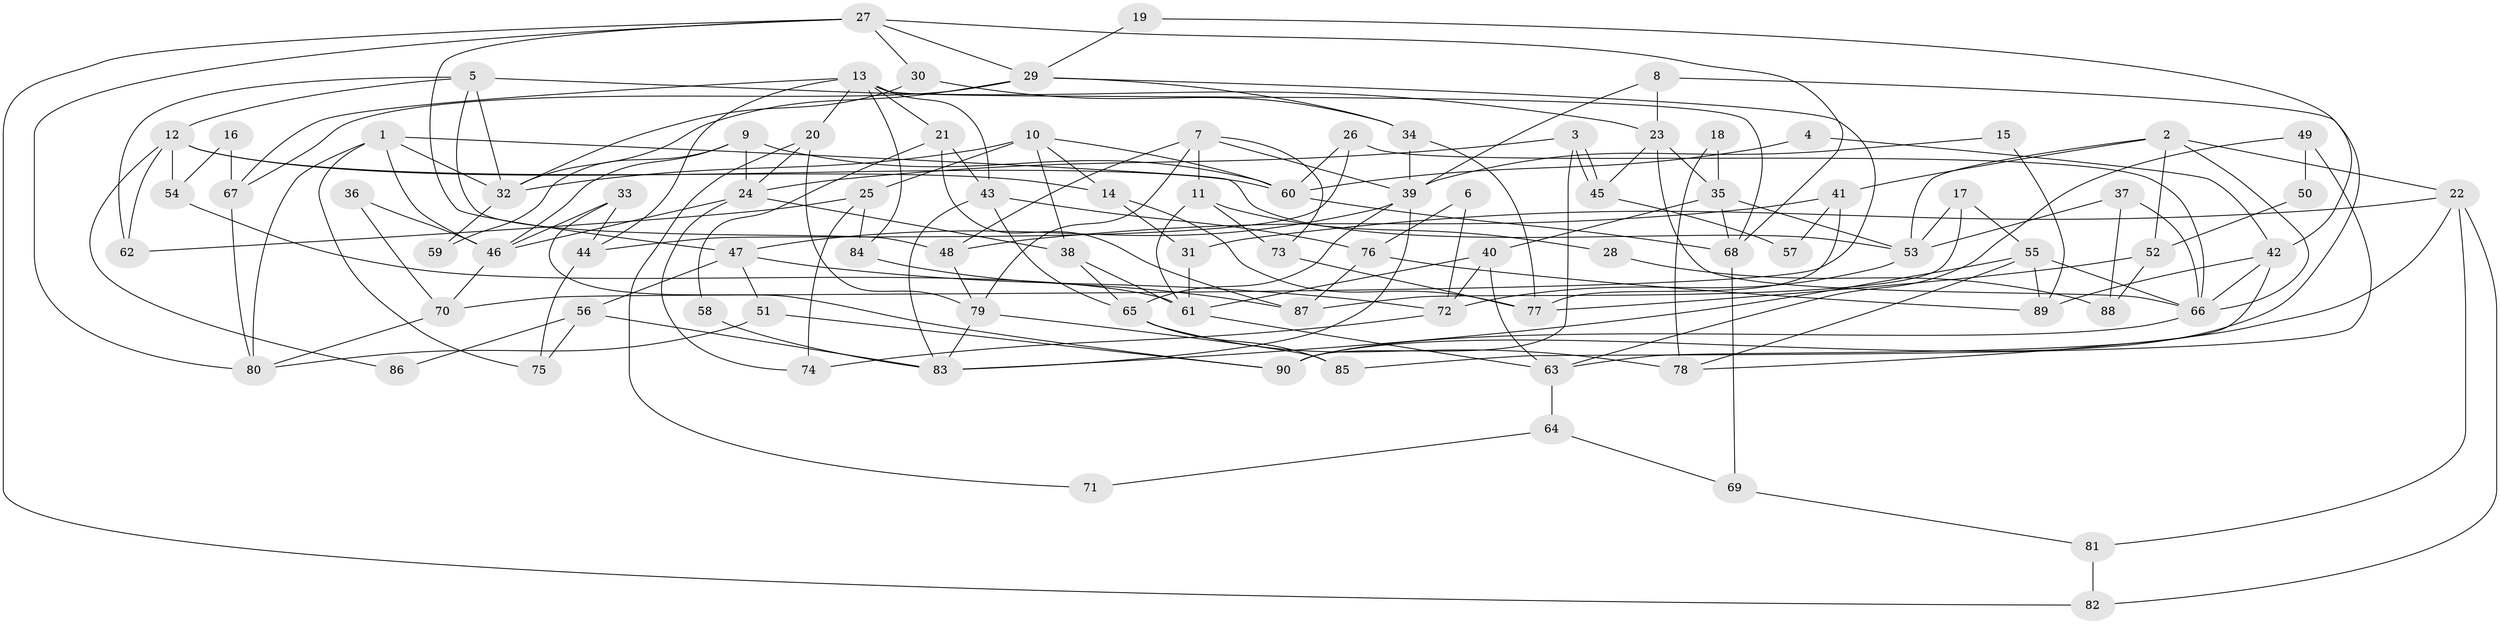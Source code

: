 // Generated by graph-tools (version 1.1) at 2025/15/03/09/25 04:15:02]
// undirected, 90 vertices, 180 edges
graph export_dot {
graph [start="1"]
  node [color=gray90,style=filled];
  1;
  2;
  3;
  4;
  5;
  6;
  7;
  8;
  9;
  10;
  11;
  12;
  13;
  14;
  15;
  16;
  17;
  18;
  19;
  20;
  21;
  22;
  23;
  24;
  25;
  26;
  27;
  28;
  29;
  30;
  31;
  32;
  33;
  34;
  35;
  36;
  37;
  38;
  39;
  40;
  41;
  42;
  43;
  44;
  45;
  46;
  47;
  48;
  49;
  50;
  51;
  52;
  53;
  54;
  55;
  56;
  57;
  58;
  59;
  60;
  61;
  62;
  63;
  64;
  65;
  66;
  67;
  68;
  69;
  70;
  71;
  72;
  73;
  74;
  75;
  76;
  77;
  78;
  79;
  80;
  81;
  82;
  83;
  84;
  85;
  86;
  87;
  88;
  89;
  90;
  1 -- 80;
  1 -- 32;
  1 -- 46;
  1 -- 53;
  1 -- 75;
  2 -- 53;
  2 -- 66;
  2 -- 22;
  2 -- 41;
  2 -- 52;
  3 -- 45;
  3 -- 45;
  3 -- 90;
  3 -- 24;
  4 -- 60;
  4 -- 42;
  5 -- 62;
  5 -- 23;
  5 -- 12;
  5 -- 32;
  5 -- 48;
  6 -- 72;
  6 -- 76;
  7 -- 79;
  7 -- 48;
  7 -- 11;
  7 -- 39;
  7 -- 73;
  8 -- 39;
  8 -- 90;
  8 -- 23;
  9 -- 46;
  9 -- 24;
  9 -- 59;
  9 -- 60;
  10 -- 60;
  10 -- 38;
  10 -- 14;
  10 -- 25;
  10 -- 32;
  11 -- 61;
  11 -- 28;
  11 -- 73;
  12 -- 14;
  12 -- 54;
  12 -- 60;
  12 -- 62;
  12 -- 86;
  13 -- 67;
  13 -- 68;
  13 -- 20;
  13 -- 21;
  13 -- 43;
  13 -- 44;
  13 -- 84;
  14 -- 77;
  14 -- 31;
  15 -- 89;
  15 -- 39;
  16 -- 67;
  16 -- 54;
  17 -- 55;
  17 -- 53;
  17 -- 87;
  18 -- 35;
  18 -- 78;
  19 -- 29;
  19 -- 42;
  20 -- 79;
  20 -- 24;
  20 -- 71;
  21 -- 43;
  21 -- 58;
  21 -- 87;
  22 -- 78;
  22 -- 31;
  22 -- 81;
  22 -- 82;
  23 -- 66;
  23 -- 35;
  23 -- 45;
  24 -- 38;
  24 -- 46;
  24 -- 74;
  25 -- 84;
  25 -- 62;
  25 -- 74;
  26 -- 60;
  26 -- 44;
  26 -- 66;
  27 -- 29;
  27 -- 47;
  27 -- 30;
  27 -- 68;
  27 -- 80;
  27 -- 82;
  28 -- 88;
  29 -- 34;
  29 -- 32;
  29 -- 67;
  29 -- 70;
  30 -- 32;
  30 -- 34;
  31 -- 61;
  32 -- 59;
  33 -- 44;
  33 -- 46;
  33 -- 90;
  34 -- 39;
  34 -- 77;
  35 -- 68;
  35 -- 40;
  35 -- 53;
  36 -- 70;
  36 -- 46;
  37 -- 66;
  37 -- 53;
  37 -- 88;
  38 -- 61;
  38 -- 65;
  39 -- 83;
  39 -- 47;
  39 -- 65;
  40 -- 72;
  40 -- 61;
  40 -- 63;
  41 -- 77;
  41 -- 48;
  41 -- 57;
  42 -- 63;
  42 -- 66;
  42 -- 89;
  43 -- 65;
  43 -- 76;
  43 -- 83;
  44 -- 75;
  45 -- 57;
  46 -- 70;
  47 -- 72;
  47 -- 51;
  47 -- 56;
  48 -- 79;
  49 -- 63;
  49 -- 85;
  49 -- 50;
  50 -- 52;
  51 -- 80;
  51 -- 90;
  52 -- 77;
  52 -- 88;
  53 -- 72;
  54 -- 61;
  55 -- 89;
  55 -- 66;
  55 -- 78;
  55 -- 83;
  56 -- 83;
  56 -- 75;
  56 -- 86;
  58 -- 83;
  60 -- 68;
  61 -- 63;
  63 -- 64;
  64 -- 69;
  64 -- 71;
  65 -- 78;
  65 -- 85;
  66 -- 90;
  67 -- 80;
  68 -- 69;
  69 -- 81;
  70 -- 80;
  72 -- 74;
  73 -- 77;
  76 -- 87;
  76 -- 89;
  79 -- 83;
  79 -- 85;
  81 -- 82;
  84 -- 87;
}
